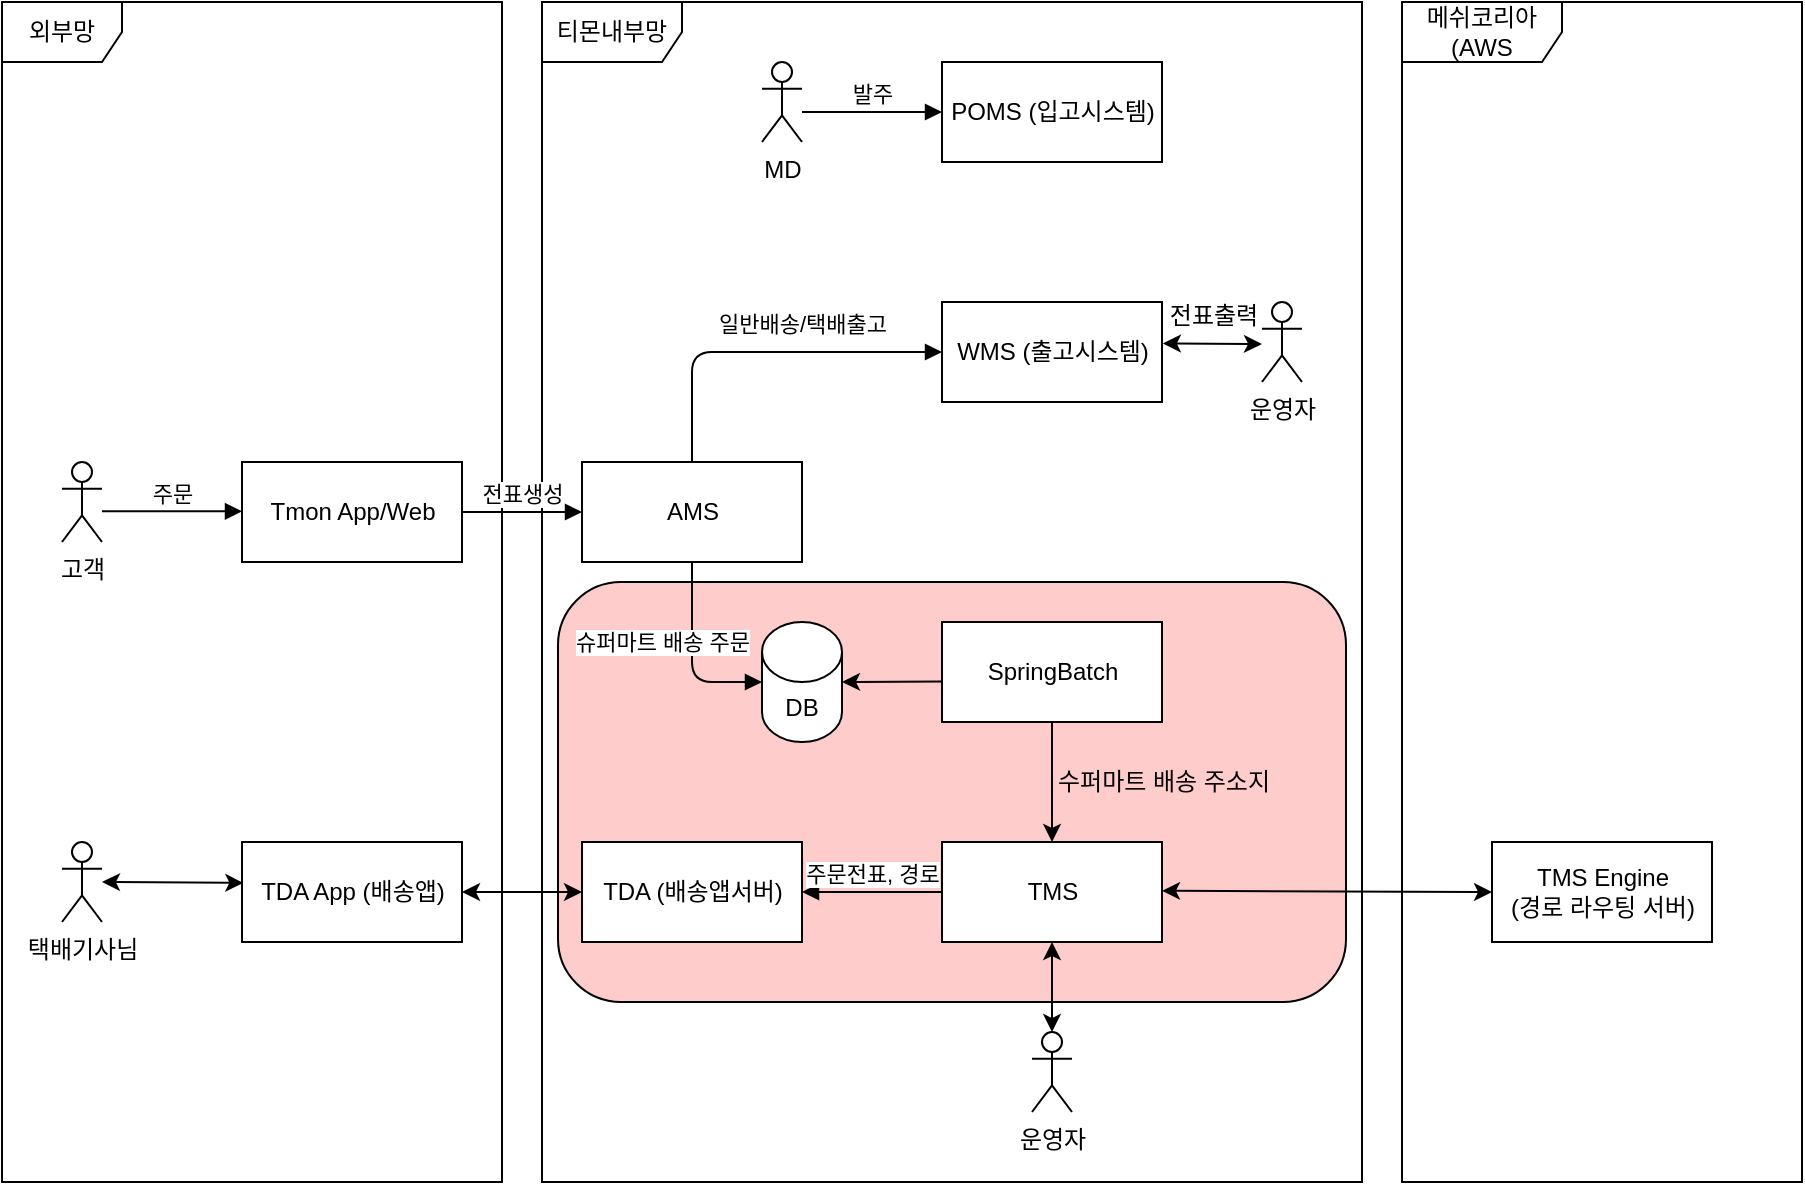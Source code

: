 <mxfile version="13.9.8" type="github">
  <diagram id="weSfsGGjBlMfR_QjTAa8" name="Page-1">
    <mxGraphModel dx="635" dy="821" grid="1" gridSize="10" guides="1" tooltips="1" connect="1" arrows="1" fold="1" page="1" pageScale="1" pageWidth="827" pageHeight="1169" math="0" shadow="0">
      <root>
        <mxCell id="0" />
        <mxCell id="1" parent="0" />
        <mxCell id="0QPjTk3yCglVvkzHG2xV-15" value="티몬내부망" style="shape=umlFrame;whiteSpace=wrap;html=1;width=70;height=30;" vertex="1" parent="1">
          <mxGeometry x="270" y="120" width="410" height="590" as="geometry" />
        </mxCell>
        <mxCell id="0QPjTk3yCglVvkzHG2xV-42" value="" style="rounded=1;whiteSpace=wrap;html=1;fillColor=#FFCCCC;strokeColor=#000000;" vertex="1" parent="1">
          <mxGeometry x="278" y="410" width="394" height="210" as="geometry" />
        </mxCell>
        <mxCell id="0QPjTk3yCglVvkzHG2xV-14" value="외부망" style="shape=umlFrame;whiteSpace=wrap;html=1;" vertex="1" parent="1">
          <mxGeometry y="120" width="250" height="590" as="geometry" />
        </mxCell>
        <mxCell id="WskcQcXkYjXbEGhOWQWg-1" value="MD" style="shape=umlActor;verticalLabelPosition=bottom;verticalAlign=top;html=1;" vertex="1" parent="1">
          <mxGeometry x="380" y="150" width="20" height="40" as="geometry" />
        </mxCell>
        <mxCell id="WskcQcXkYjXbEGhOWQWg-3" value="POMS (입고시스템)" style="html=1;" vertex="1" parent="1">
          <mxGeometry x="470" y="150" width="110" height="50" as="geometry" />
        </mxCell>
        <mxCell id="WskcQcXkYjXbEGhOWQWg-6" value="발주" style="html=1;verticalAlign=bottom;endArrow=block;entryX=0;entryY=0.5;entryDx=0;entryDy=0;" edge="1" parent="1" target="WskcQcXkYjXbEGhOWQWg-3">
          <mxGeometry width="80" relative="1" as="geometry">
            <mxPoint x="400" y="175" as="sourcePoint" />
            <mxPoint x="540" y="290" as="targetPoint" />
          </mxGeometry>
        </mxCell>
        <mxCell id="0QPjTk3yCglVvkzHG2xV-2" value="고객" style="shape=umlActor;verticalLabelPosition=bottom;verticalAlign=top;html=1;" vertex="1" parent="1">
          <mxGeometry x="30" y="350" width="20" height="40" as="geometry" />
        </mxCell>
        <mxCell id="0QPjTk3yCglVvkzHG2xV-5" value="Tmon App/Web" style="html=1;" vertex="1" parent="1">
          <mxGeometry x="120" y="350" width="110" height="50" as="geometry" />
        </mxCell>
        <mxCell id="0QPjTk3yCglVvkzHG2xV-6" value="주문" style="html=1;verticalAlign=bottom;endArrow=block;entryX=0;entryY=0.5;entryDx=0;entryDy=0;" edge="1" parent="1">
          <mxGeometry width="80" relative="1" as="geometry">
            <mxPoint x="50.0" y="374.66" as="sourcePoint" />
            <mxPoint x="120" y="374.66" as="targetPoint" />
          </mxGeometry>
        </mxCell>
        <mxCell id="0QPjTk3yCglVvkzHG2xV-7" value="AMS" style="html=1;" vertex="1" parent="1">
          <mxGeometry x="290" y="350" width="110" height="50" as="geometry" />
        </mxCell>
        <mxCell id="0QPjTk3yCglVvkzHG2xV-8" value="전표생성" style="html=1;verticalAlign=bottom;endArrow=block;entryX=0;entryY=0.5;entryDx=0;entryDy=0;" edge="1" parent="1" target="0QPjTk3yCglVvkzHG2xV-7">
          <mxGeometry width="80" relative="1" as="geometry">
            <mxPoint x="230" y="375" as="sourcePoint" />
            <mxPoint x="130" y="384.66" as="targetPoint" />
          </mxGeometry>
        </mxCell>
        <mxCell id="0QPjTk3yCglVvkzHG2xV-10" value="WMS (출고시스템)" style="html=1;" vertex="1" parent="1">
          <mxGeometry x="470" y="270" width="110" height="50" as="geometry" />
        </mxCell>
        <mxCell id="0QPjTk3yCglVvkzHG2xV-11" value="일반배송/택배출고" style="html=1;verticalAlign=bottom;endArrow=block;entryX=0;entryY=0.5;entryDx=0;entryDy=0;exitX=0.5;exitY=0;exitDx=0;exitDy=0;" edge="1" parent="1" source="0QPjTk3yCglVvkzHG2xV-7" target="0QPjTk3yCglVvkzHG2xV-10">
          <mxGeometry x="0.222" y="5" width="80" relative="1" as="geometry">
            <mxPoint x="240" y="385" as="sourcePoint" />
            <mxPoint x="300" y="385" as="targetPoint" />
            <Array as="points">
              <mxPoint x="345" y="295" />
            </Array>
            <mxPoint as="offset" />
          </mxGeometry>
        </mxCell>
        <mxCell id="0QPjTk3yCglVvkzHG2xV-12" value="TMS" style="html=1;" vertex="1" parent="1">
          <mxGeometry x="470" y="540" width="110" height="50" as="geometry" />
        </mxCell>
        <mxCell id="0QPjTk3yCglVvkzHG2xV-13" value="" style="html=1;verticalAlign=bottom;endArrow=block;entryX=0;entryY=0.5;entryDx=0;entryDy=0;exitX=0.5;exitY=1;exitDx=0;exitDy=0;entryPerimeter=0;" edge="1" parent="1" source="0QPjTk3yCglVvkzHG2xV-7" target="0QPjTk3yCglVvkzHG2xV-34">
          <mxGeometry x="1" y="125" width="80" relative="1" as="geometry">
            <mxPoint x="355" y="360" as="sourcePoint" />
            <mxPoint x="480" y="305" as="targetPoint" />
            <Array as="points">
              <mxPoint x="345" y="460" />
            </Array>
            <mxPoint x="110" y="65" as="offset" />
          </mxGeometry>
        </mxCell>
        <mxCell id="0QPjTk3yCglVvkzHG2xV-38" value="슈퍼마트 배송 주문" style="edgeLabel;html=1;align=center;verticalAlign=middle;resizable=0;points=[];" vertex="1" connectable="0" parent="0QPjTk3yCglVvkzHG2xV-13">
          <mxGeometry x="-0.074" y="1" relative="1" as="geometry">
            <mxPoint x="-16" y="-4" as="offset" />
          </mxGeometry>
        </mxCell>
        <mxCell id="0QPjTk3yCglVvkzHG2xV-16" value="택배기사님" style="shape=umlActor;verticalLabelPosition=bottom;verticalAlign=top;html=1;" vertex="1" parent="1">
          <mxGeometry x="30" y="540" width="20" height="40" as="geometry" />
        </mxCell>
        <mxCell id="0QPjTk3yCglVvkzHG2xV-17" value="TDA App (배송앱)" style="html=1;" vertex="1" parent="1">
          <mxGeometry x="120" y="540" width="110" height="50" as="geometry" />
        </mxCell>
        <mxCell id="0QPjTk3yCglVvkzHG2xV-18" value="" style="endArrow=classic;startArrow=classic;html=1;entryX=0.006;entryY=0.409;entryDx=0;entryDy=0;entryPerimeter=0;" edge="1" parent="1" target="0QPjTk3yCglVvkzHG2xV-17">
          <mxGeometry width="50" height="50" relative="1" as="geometry">
            <mxPoint x="50" y="560" as="sourcePoint" />
            <mxPoint x="430" y="290" as="targetPoint" />
          </mxGeometry>
        </mxCell>
        <mxCell id="0QPjTk3yCglVvkzHG2xV-19" value="TDA (배송앱서버)" style="html=1;" vertex="1" parent="1">
          <mxGeometry x="290" y="540" width="110" height="50" as="geometry" />
        </mxCell>
        <mxCell id="0QPjTk3yCglVvkzHG2xV-20" value="" style="endArrow=classic;startArrow=classic;html=1;entryX=0;entryY=0.5;entryDx=0;entryDy=0;" edge="1" parent="1" target="0QPjTk3yCglVvkzHG2xV-19">
          <mxGeometry width="50" height="50" relative="1" as="geometry">
            <mxPoint x="230" y="565" as="sourcePoint" />
            <mxPoint x="130.66" y="570.45" as="targetPoint" />
          </mxGeometry>
        </mxCell>
        <mxCell id="0QPjTk3yCglVvkzHG2xV-21" value="메쉬코리아(AWS" style="shape=umlFrame;whiteSpace=wrap;html=1;width=80;height=30;" vertex="1" parent="1">
          <mxGeometry x="700" y="120" width="200" height="590" as="geometry" />
        </mxCell>
        <mxCell id="0QPjTk3yCglVvkzHG2xV-22" value="TMS Engine&lt;br&gt;(경로 라우팅 서버)" style="html=1;" vertex="1" parent="1">
          <mxGeometry x="745" y="540" width="110" height="50" as="geometry" />
        </mxCell>
        <mxCell id="0QPjTk3yCglVvkzHG2xV-23" value="" style="endArrow=classic;startArrow=classic;html=1;entryX=0;entryY=0.5;entryDx=0;entryDy=0;" edge="1" parent="1" target="0QPjTk3yCglVvkzHG2xV-22">
          <mxGeometry width="50" height="50" relative="1" as="geometry">
            <mxPoint x="580" y="564.41" as="sourcePoint" />
            <mxPoint x="650.66" y="564.86" as="targetPoint" />
          </mxGeometry>
        </mxCell>
        <mxCell id="0QPjTk3yCglVvkzHG2xV-24" value="운영자" style="shape=umlActor;verticalLabelPosition=bottom;verticalAlign=top;html=1;" vertex="1" parent="1">
          <mxGeometry x="630" y="270" width="20" height="40" as="geometry" />
        </mxCell>
        <mxCell id="0QPjTk3yCglVvkzHG2xV-29" value="" style="endArrow=classic;startArrow=classic;html=1;exitX=1.004;exitY=0.414;exitDx=0;exitDy=0;exitPerimeter=0;" edge="1" parent="1" source="0QPjTk3yCglVvkzHG2xV-10">
          <mxGeometry width="50" height="50" relative="1" as="geometry">
            <mxPoint x="480" y="360" as="sourcePoint" />
            <mxPoint x="630" y="291" as="targetPoint" />
          </mxGeometry>
        </mxCell>
        <mxCell id="0QPjTk3yCglVvkzHG2xV-30" value="전표출력" style="text;html=1;strokeColor=none;fillColor=none;align=center;verticalAlign=middle;whiteSpace=wrap;rounded=0;" vertex="1" parent="1">
          <mxGeometry x="576" y="267" width="60" height="20" as="geometry" />
        </mxCell>
        <mxCell id="0QPjTk3yCglVvkzHG2xV-31" value="SpringBatch" style="html=1;" vertex="1" parent="1">
          <mxGeometry x="470" y="430" width="110" height="50" as="geometry" />
        </mxCell>
        <mxCell id="0QPjTk3yCglVvkzHG2xV-32" value="주문전표, 경로" style="html=1;verticalAlign=bottom;endArrow=block;entryX=1;entryY=0.5;entryDx=0;entryDy=0;exitX=0;exitY=0.5;exitDx=0;exitDy=0;" edge="1" parent="1" source="0QPjTk3yCglVvkzHG2xV-12" target="0QPjTk3yCglVvkzHG2xV-19">
          <mxGeometry width="80" relative="1" as="geometry">
            <mxPoint x="240" y="385" as="sourcePoint" />
            <mxPoint x="300" y="385" as="targetPoint" />
          </mxGeometry>
        </mxCell>
        <mxCell id="0QPjTk3yCglVvkzHG2xV-33" value="" style="endArrow=classic;html=1;entryX=0.5;entryY=0;entryDx=0;entryDy=0;exitX=0.5;exitY=1;exitDx=0;exitDy=0;" edge="1" parent="1" source="0QPjTk3yCglVvkzHG2xV-31" target="0QPjTk3yCglVvkzHG2xV-12">
          <mxGeometry width="50" height="50" relative="1" as="geometry">
            <mxPoint x="400" y="420" as="sourcePoint" />
            <mxPoint x="450" y="370" as="targetPoint" />
          </mxGeometry>
        </mxCell>
        <mxCell id="0QPjTk3yCglVvkzHG2xV-34" value="DB" style="shape=cylinder3;whiteSpace=wrap;html=1;boundedLbl=1;backgroundOutline=1;size=15;" vertex="1" parent="1">
          <mxGeometry x="380" y="430" width="40" height="60" as="geometry" />
        </mxCell>
        <mxCell id="0QPjTk3yCglVvkzHG2xV-36" value="" style="endArrow=classic;html=1;exitX=0.001;exitY=0.594;exitDx=0;exitDy=0;entryX=1;entryY=0.5;entryDx=0;entryDy=0;entryPerimeter=0;exitPerimeter=0;" edge="1" parent="1" source="0QPjTk3yCglVvkzHG2xV-31" target="0QPjTk3yCglVvkzHG2xV-34">
          <mxGeometry width="50" height="50" relative="1" as="geometry">
            <mxPoint x="380" y="410" as="sourcePoint" />
            <mxPoint x="430" y="360" as="targetPoint" />
          </mxGeometry>
        </mxCell>
        <mxCell id="0QPjTk3yCglVvkzHG2xV-37" value="수퍼마트 배송 주소지" style="text;html=1;strokeColor=none;fillColor=none;align=center;verticalAlign=middle;whiteSpace=wrap;rounded=0;" vertex="1" parent="1">
          <mxGeometry x="526" y="500" width="110" height="20" as="geometry" />
        </mxCell>
        <mxCell id="0QPjTk3yCglVvkzHG2xV-39" value="운영자" style="shape=umlActor;verticalLabelPosition=bottom;verticalAlign=top;html=1;" vertex="1" parent="1">
          <mxGeometry x="515" y="635" width="20" height="40" as="geometry" />
        </mxCell>
        <mxCell id="0QPjTk3yCglVvkzHG2xV-40" value="" style="endArrow=classic;startArrow=classic;html=1;exitX=0.5;exitY=0;exitDx=0;exitDy=0;exitPerimeter=0;entryX=0.5;entryY=1;entryDx=0;entryDy=0;" edge="1" parent="1" source="0QPjTk3yCglVvkzHG2xV-39" target="0QPjTk3yCglVvkzHG2xV-12">
          <mxGeometry width="50" height="50" relative="1" as="geometry">
            <mxPoint x="530" y="490" as="sourcePoint" />
            <mxPoint x="580" y="440" as="targetPoint" />
          </mxGeometry>
        </mxCell>
      </root>
    </mxGraphModel>
  </diagram>
</mxfile>
